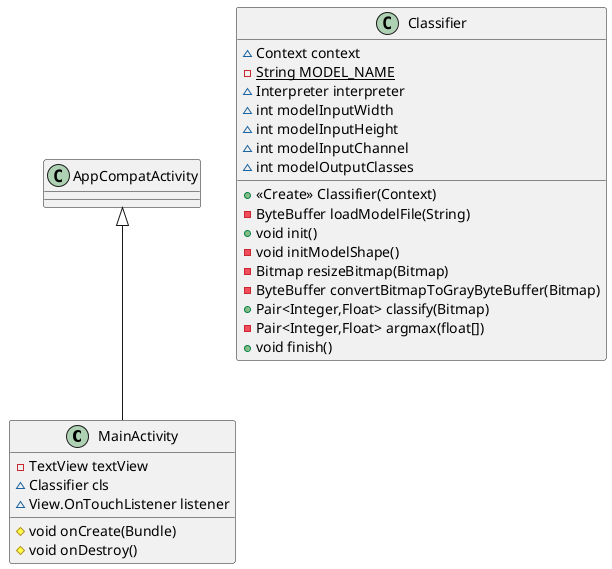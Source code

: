 @startuml
class MainActivity {
- TextView textView
~ Classifier cls
~ View.OnTouchListener listener
# void onCreate(Bundle)
# void onDestroy()
}
class Classifier {
~ Context context
- {static} String MODEL_NAME
~ Interpreter interpreter
~ int modelInputWidth
~ int modelInputHeight
~ int modelInputChannel
~ int modelOutputClasses
+ <<Create>> Classifier(Context)
- ByteBuffer loadModelFile(String)
+ void init()
- void initModelShape()
- Bitmap resizeBitmap(Bitmap)
- ByteBuffer convertBitmapToGrayByteBuffer(Bitmap)
+ Pair<Integer,Float> classify(Bitmap)
- Pair<Integer,Float> argmax(float[])
+ void finish()
}


AppCompatActivity <|-- MainActivity
@enduml